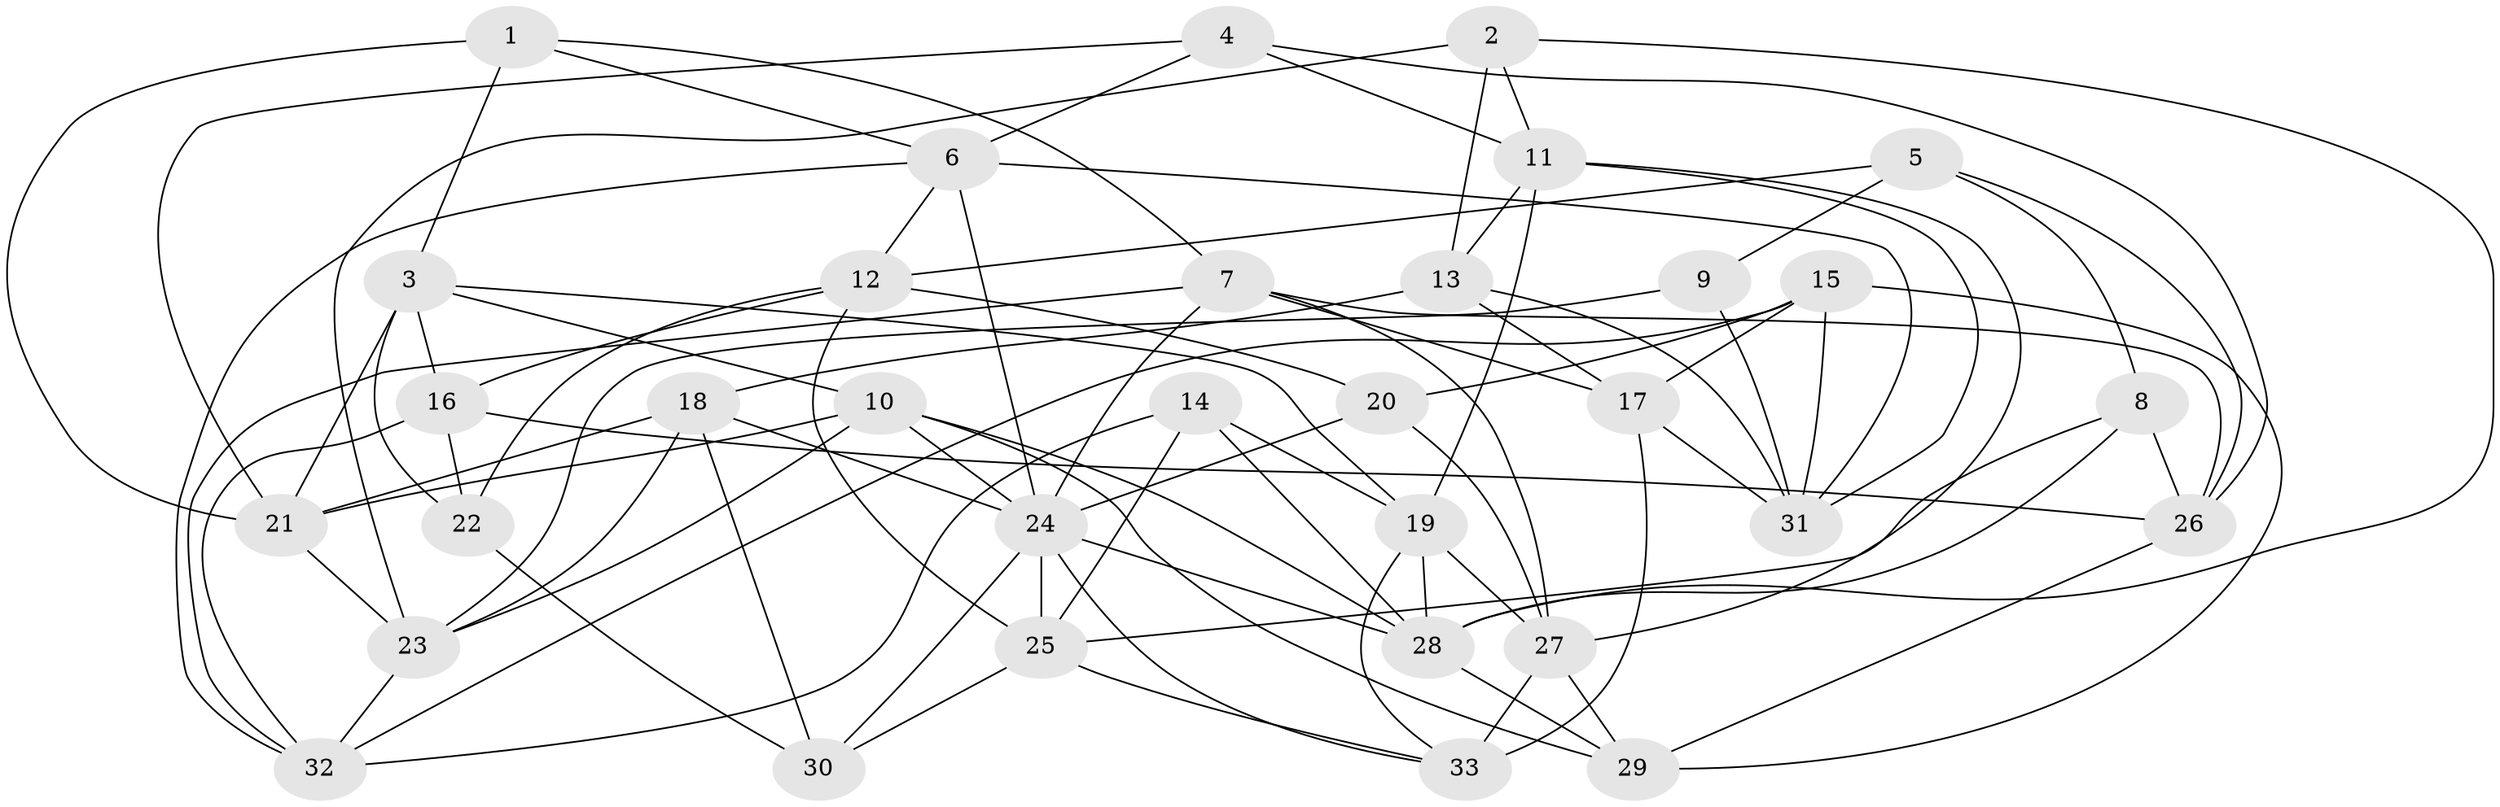 // original degree distribution, {4: 1.0}
// Generated by graph-tools (version 1.1) at 2025/03/03/09/25 03:03:03]
// undirected, 33 vertices, 87 edges
graph export_dot {
graph [start="1"]
  node [color=gray90,style=filled];
  1;
  2;
  3;
  4;
  5;
  6;
  7;
  8;
  9;
  10;
  11;
  12;
  13;
  14;
  15;
  16;
  17;
  18;
  19;
  20;
  21;
  22;
  23;
  24;
  25;
  26;
  27;
  28;
  29;
  30;
  31;
  32;
  33;
  1 -- 3 [weight=1.0];
  1 -- 6 [weight=1.0];
  1 -- 7 [weight=1.0];
  1 -- 21 [weight=1.0];
  2 -- 11 [weight=1.0];
  2 -- 13 [weight=1.0];
  2 -- 23 [weight=1.0];
  2 -- 28 [weight=1.0];
  3 -- 10 [weight=1.0];
  3 -- 16 [weight=1.0];
  3 -- 19 [weight=1.0];
  3 -- 21 [weight=1.0];
  3 -- 22 [weight=1.0];
  4 -- 6 [weight=1.0];
  4 -- 11 [weight=1.0];
  4 -- 21 [weight=1.0];
  4 -- 26 [weight=1.0];
  5 -- 8 [weight=2.0];
  5 -- 9 [weight=2.0];
  5 -- 12 [weight=1.0];
  5 -- 26 [weight=1.0];
  6 -- 12 [weight=1.0];
  6 -- 24 [weight=1.0];
  6 -- 31 [weight=1.0];
  6 -- 32 [weight=1.0];
  7 -- 17 [weight=1.0];
  7 -- 24 [weight=1.0];
  7 -- 26 [weight=1.0];
  7 -- 27 [weight=1.0];
  7 -- 32 [weight=1.0];
  8 -- 25 [weight=1.0];
  8 -- 26 [weight=1.0];
  8 -- 28 [weight=2.0];
  9 -- 23 [weight=1.0];
  9 -- 31 [weight=1.0];
  10 -- 21 [weight=1.0];
  10 -- 23 [weight=1.0];
  10 -- 24 [weight=1.0];
  10 -- 28 [weight=1.0];
  10 -- 29 [weight=1.0];
  11 -- 13 [weight=1.0];
  11 -- 19 [weight=1.0];
  11 -- 27 [weight=1.0];
  11 -- 31 [weight=1.0];
  12 -- 16 [weight=1.0];
  12 -- 20 [weight=1.0];
  12 -- 22 [weight=1.0];
  12 -- 25 [weight=1.0];
  13 -- 17 [weight=1.0];
  13 -- 18 [weight=2.0];
  13 -- 31 [weight=1.0];
  14 -- 19 [weight=1.0];
  14 -- 25 [weight=1.0];
  14 -- 28 [weight=1.0];
  14 -- 32 [weight=1.0];
  15 -- 17 [weight=1.0];
  15 -- 20 [weight=1.0];
  15 -- 29 [weight=2.0];
  15 -- 31 [weight=1.0];
  15 -- 32 [weight=1.0];
  16 -- 22 [weight=2.0];
  16 -- 26 [weight=1.0];
  16 -- 32 [weight=1.0];
  17 -- 31 [weight=1.0];
  17 -- 33 [weight=2.0];
  18 -- 21 [weight=1.0];
  18 -- 23 [weight=1.0];
  18 -- 24 [weight=1.0];
  18 -- 30 [weight=1.0];
  19 -- 27 [weight=1.0];
  19 -- 28 [weight=1.0];
  19 -- 33 [weight=1.0];
  20 -- 24 [weight=1.0];
  20 -- 27 [weight=1.0];
  21 -- 23 [weight=1.0];
  22 -- 30 [weight=2.0];
  23 -- 32 [weight=1.0];
  24 -- 25 [weight=1.0];
  24 -- 28 [weight=1.0];
  24 -- 30 [weight=2.0];
  24 -- 33 [weight=1.0];
  25 -- 30 [weight=1.0];
  25 -- 33 [weight=1.0];
  26 -- 29 [weight=1.0];
  27 -- 29 [weight=1.0];
  27 -- 33 [weight=1.0];
  28 -- 29 [weight=1.0];
}
